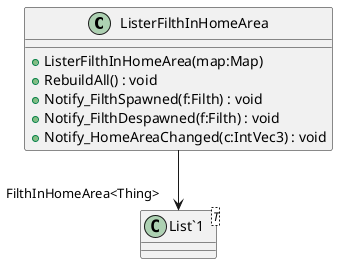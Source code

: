 @startuml
class ListerFilthInHomeArea {
    + ListerFilthInHomeArea(map:Map)
    + RebuildAll() : void
    + Notify_FilthSpawned(f:Filth) : void
    + Notify_FilthDespawned(f:Filth) : void
    + Notify_HomeAreaChanged(c:IntVec3) : void
}
class "List`1"<T> {
}
ListerFilthInHomeArea --> "FilthInHomeArea<Thing>" "List`1"
@enduml
